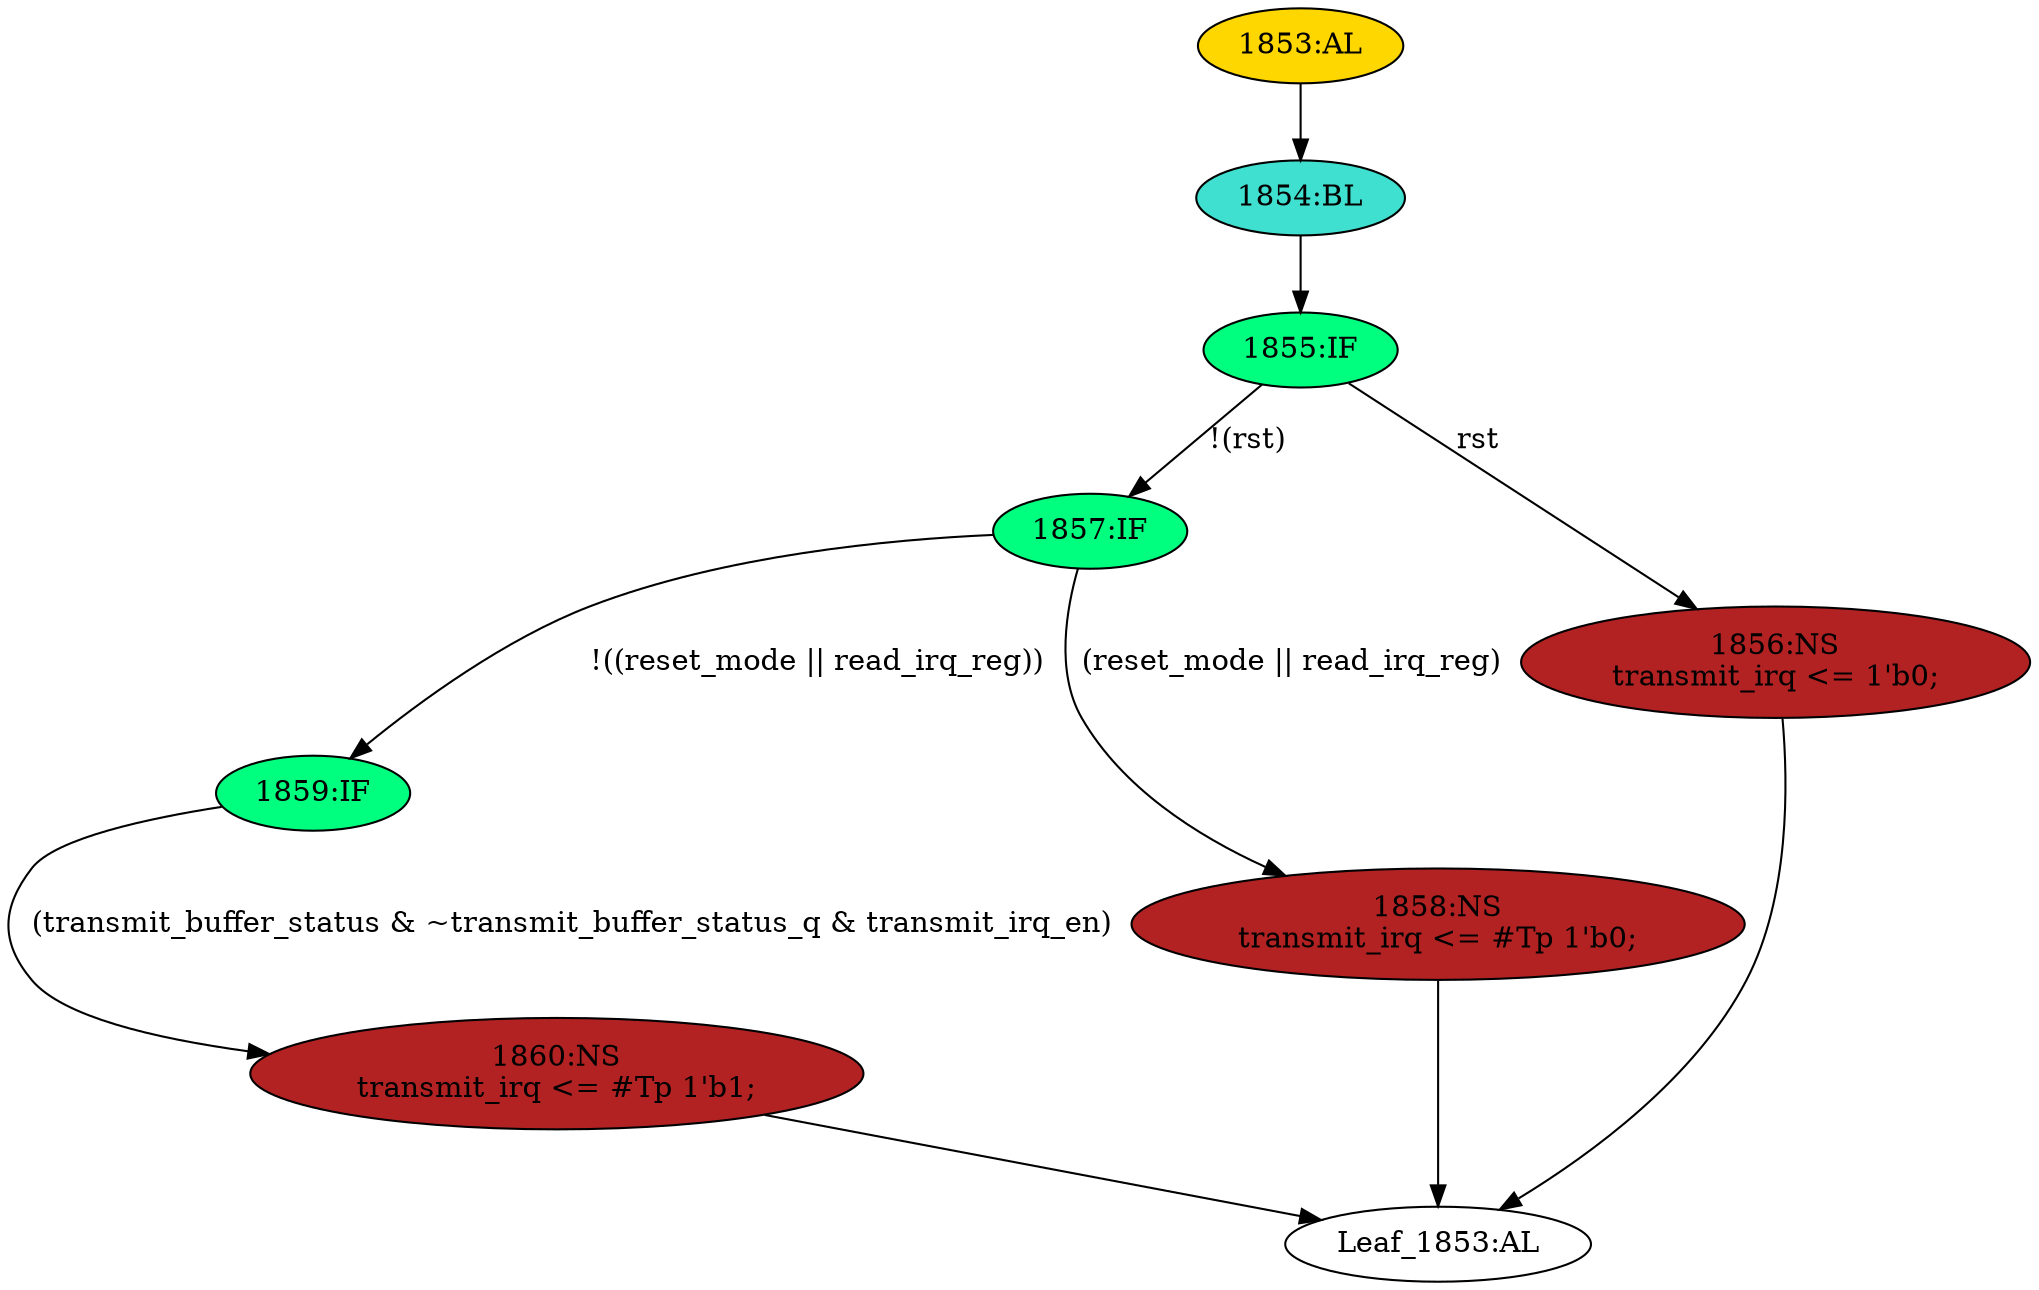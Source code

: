strict digraph "" {
	node [label="\N"];
	"1859:IF"	 [ast="<pyverilog.vparser.ast.IfStatement object at 0x7fd77328a650>",
		fillcolor=springgreen,
		label="1859:IF",
		statements="[]",
		style=filled,
		typ=IfStatement];
	"1860:NS"	 [ast="<pyverilog.vparser.ast.NonblockingSubstitution object at 0x7fd77328a690>",
		fillcolor=firebrick,
		label="1860:NS
transmit_irq <= #Tp 1'b1;",
		statements="[<pyverilog.vparser.ast.NonblockingSubstitution object at 0x7fd77328a690>]",
		style=filled,
		typ=NonblockingSubstitution];
	"1859:IF" -> "1860:NS"	 [cond="['transmit_buffer_status', 'transmit_buffer_status_q', 'transmit_irq_en']",
		label="(transmit_buffer_status & ~transmit_buffer_status_q & transmit_irq_en)",
		lineno=1859];
	"1853:AL"	 [ast="<pyverilog.vparser.ast.Always object at 0x7fd773256090>",
		clk_sens=True,
		fillcolor=gold,
		label="1853:AL",
		sens="['clk', 'rst']",
		statements="[]",
		style=filled,
		typ=Always,
		use_var="['read_irq_reg', 'transmit_buffer_status', 'transmit_buffer_status_q', 'reset_mode', 'rst', 'transmit_irq_en']"];
	"1854:BL"	 [ast="<pyverilog.vparser.ast.Block object at 0x7fd77328aad0>",
		fillcolor=turquoise,
		label="1854:BL",
		statements="[]",
		style=filled,
		typ=Block];
	"1853:AL" -> "1854:BL"	 [cond="[]",
		lineno=None];
	"1857:IF"	 [ast="<pyverilog.vparser.ast.IfStatement object at 0x7fd77328ab50>",
		fillcolor=springgreen,
		label="1857:IF",
		statements="[]",
		style=filled,
		typ=IfStatement];
	"1857:IF" -> "1859:IF"	 [cond="['reset_mode', 'read_irq_reg']",
		label="!((reset_mode || read_irq_reg))",
		lineno=1857];
	"1858:NS"	 [ast="<pyverilog.vparser.ast.NonblockingSubstitution object at 0x7fd77328ab90>",
		fillcolor=firebrick,
		label="1858:NS
transmit_irq <= #Tp 1'b0;",
		statements="[<pyverilog.vparser.ast.NonblockingSubstitution object at 0x7fd77328ab90>]",
		style=filled,
		typ=NonblockingSubstitution];
	"1857:IF" -> "1858:NS"	 [cond="['reset_mode', 'read_irq_reg']",
		label="(reset_mode || read_irq_reg)",
		lineno=1857];
	"1855:IF"	 [ast="<pyverilog.vparser.ast.IfStatement object at 0x7fd77328ab10>",
		fillcolor=springgreen,
		label="1855:IF",
		statements="[]",
		style=filled,
		typ=IfStatement];
	"1854:BL" -> "1855:IF"	 [cond="[]",
		lineno=None];
	"Leaf_1853:AL"	 [def_var="['transmit_irq']",
		label="Leaf_1853:AL"];
	"1858:NS" -> "Leaf_1853:AL"	 [cond="[]",
		lineno=None];
	"1856:NS"	 [ast="<pyverilog.vparser.ast.NonblockingSubstitution object at 0x7fd77328ae90>",
		fillcolor=firebrick,
		label="1856:NS
transmit_irq <= 1'b0;",
		statements="[<pyverilog.vparser.ast.NonblockingSubstitution object at 0x7fd77328ae90>]",
		style=filled,
		typ=NonblockingSubstitution];
	"1856:NS" -> "Leaf_1853:AL"	 [cond="[]",
		lineno=None];
	"1860:NS" -> "Leaf_1853:AL"	 [cond="[]",
		lineno=None];
	"1855:IF" -> "1857:IF"	 [cond="['rst']",
		label="!(rst)",
		lineno=1855];
	"1855:IF" -> "1856:NS"	 [cond="['rst']",
		label=rst,
		lineno=1855];
}
